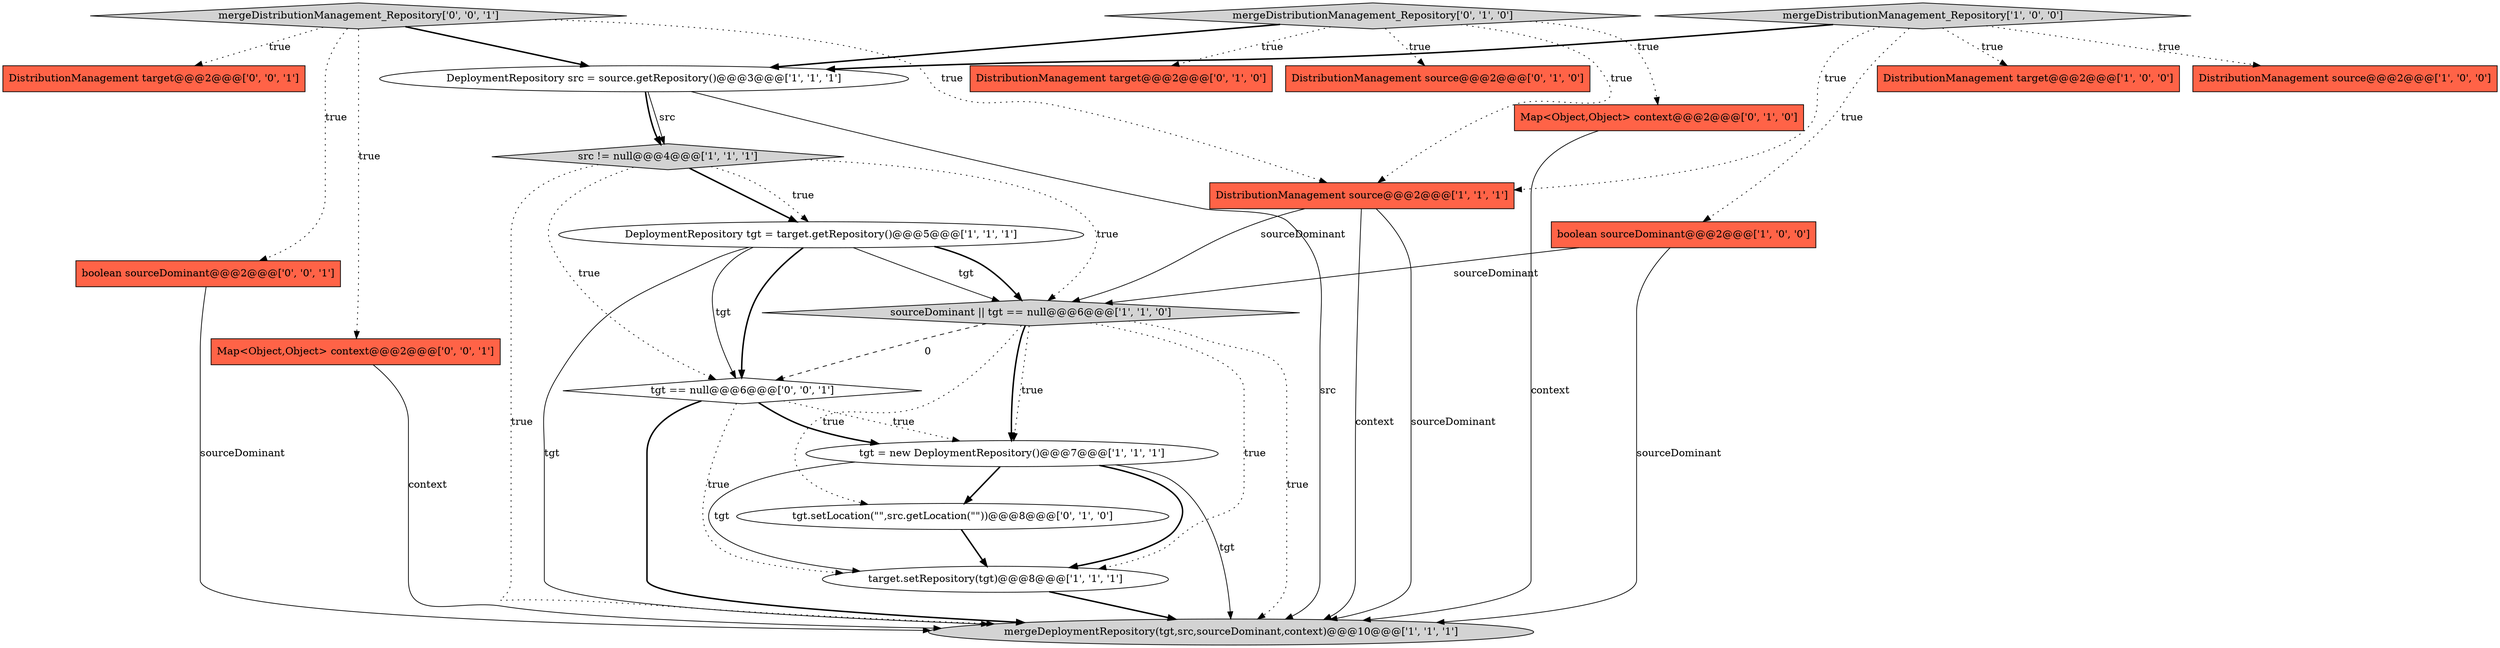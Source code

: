 digraph {
20 [style = filled, label = "DistributionManagement target@@@2@@@['0', '0', '1']", fillcolor = tomato, shape = box image = "AAA0AAABBB3BBB"];
12 [style = filled, label = "Map<Object,Object> context@@@2@@@['0', '1', '0']", fillcolor = tomato, shape = box image = "AAA0AAABBB2BBB"];
8 [style = filled, label = "target.setRepository(tgt)@@@8@@@['1', '1', '1']", fillcolor = white, shape = ellipse image = "AAA0AAABBB1BBB"];
5 [style = filled, label = "DistributionManagement target@@@2@@@['1', '0', '0']", fillcolor = tomato, shape = box image = "AAA0AAABBB1BBB"];
3 [style = filled, label = "mergeDeploymentRepository(tgt,src,sourceDominant,context)@@@10@@@['1', '1', '1']", fillcolor = lightgray, shape = ellipse image = "AAA0AAABBB1BBB"];
7 [style = filled, label = "src != null@@@4@@@['1', '1', '1']", fillcolor = lightgray, shape = diamond image = "AAA0AAABBB1BBB"];
13 [style = filled, label = "DistributionManagement target@@@2@@@['0', '1', '0']", fillcolor = tomato, shape = box image = "AAA0AAABBB2BBB"];
11 [style = filled, label = "DeploymentRepository tgt = target.getRepository()@@@5@@@['1', '1', '1']", fillcolor = white, shape = ellipse image = "AAA0AAABBB1BBB"];
2 [style = filled, label = "DeploymentRepository src = source.getRepository()@@@3@@@['1', '1', '1']", fillcolor = white, shape = ellipse image = "AAA0AAABBB1BBB"];
9 [style = filled, label = "sourceDominant || tgt == null@@@6@@@['1', '1', '0']", fillcolor = lightgray, shape = diamond image = "AAA0AAABBB1BBB"];
4 [style = filled, label = "mergeDistributionManagement_Repository['1', '0', '0']", fillcolor = lightgray, shape = diamond image = "AAA0AAABBB1BBB"];
16 [style = filled, label = "DistributionManagement source@@@2@@@['0', '1', '0']", fillcolor = tomato, shape = box image = "AAA0AAABBB2BBB"];
19 [style = filled, label = "tgt == null@@@6@@@['0', '0', '1']", fillcolor = white, shape = diamond image = "AAA0AAABBB3BBB"];
14 [style = filled, label = "mergeDistributionManagement_Repository['0', '1', '0']", fillcolor = lightgray, shape = diamond image = "AAA0AAABBB2BBB"];
10 [style = filled, label = "DistributionManagement source@@@2@@@['1', '1', '1']", fillcolor = tomato, shape = box image = "AAA0AAABBB1BBB"];
21 [style = filled, label = "boolean sourceDominant@@@2@@@['0', '0', '1']", fillcolor = tomato, shape = box image = "AAA0AAABBB3BBB"];
6 [style = filled, label = "tgt = new DeploymentRepository()@@@7@@@['1', '1', '1']", fillcolor = white, shape = ellipse image = "AAA0AAABBB1BBB"];
0 [style = filled, label = "DistributionManagement source@@@2@@@['1', '0', '0']", fillcolor = tomato, shape = box image = "AAA0AAABBB1BBB"];
17 [style = filled, label = "mergeDistributionManagement_Repository['0', '0', '1']", fillcolor = lightgray, shape = diamond image = "AAA0AAABBB3BBB"];
15 [style = filled, label = "tgt.setLocation(\"\",src.getLocation(\"\"))@@@8@@@['0', '1', '0']", fillcolor = white, shape = ellipse image = "AAA1AAABBB2BBB"];
18 [style = filled, label = "Map<Object,Object> context@@@2@@@['0', '0', '1']", fillcolor = tomato, shape = box image = "AAA0AAABBB3BBB"];
1 [style = filled, label = "boolean sourceDominant@@@2@@@['1', '0', '0']", fillcolor = tomato, shape = box image = "AAA0AAABBB1BBB"];
11->9 [style = solid, label="tgt"];
19->3 [style = bold, label=""];
17->18 [style = dotted, label="true"];
7->19 [style = dotted, label="true"];
9->8 [style = dotted, label="true"];
19->6 [style = bold, label=""];
2->7 [style = solid, label="src"];
1->9 [style = solid, label="sourceDominant"];
6->15 [style = bold, label=""];
2->7 [style = bold, label=""];
6->8 [style = solid, label="tgt"];
11->3 [style = solid, label="tgt"];
11->19 [style = solid, label="tgt"];
4->10 [style = dotted, label="true"];
10->3 [style = solid, label="context"];
14->16 [style = dotted, label="true"];
11->9 [style = bold, label=""];
10->3 [style = solid, label="sourceDominant"];
4->1 [style = dotted, label="true"];
7->11 [style = bold, label=""];
4->0 [style = dotted, label="true"];
6->8 [style = bold, label=""];
7->9 [style = dotted, label="true"];
14->12 [style = dotted, label="true"];
9->6 [style = dotted, label="true"];
19->8 [style = dotted, label="true"];
8->3 [style = bold, label=""];
18->3 [style = solid, label="context"];
4->2 [style = bold, label=""];
9->6 [style = bold, label=""];
7->11 [style = dotted, label="true"];
9->19 [style = dashed, label="0"];
21->3 [style = solid, label="sourceDominant"];
14->13 [style = dotted, label="true"];
10->9 [style = solid, label="sourceDominant"];
17->10 [style = dotted, label="true"];
17->20 [style = dotted, label="true"];
11->19 [style = bold, label=""];
2->3 [style = solid, label="src"];
14->10 [style = dotted, label="true"];
6->3 [style = solid, label="tgt"];
14->2 [style = bold, label=""];
4->5 [style = dotted, label="true"];
9->3 [style = dotted, label="true"];
17->21 [style = dotted, label="true"];
9->15 [style = dotted, label="true"];
19->6 [style = dotted, label="true"];
15->8 [style = bold, label=""];
1->3 [style = solid, label="sourceDominant"];
7->3 [style = dotted, label="true"];
17->2 [style = bold, label=""];
12->3 [style = solid, label="context"];
}
